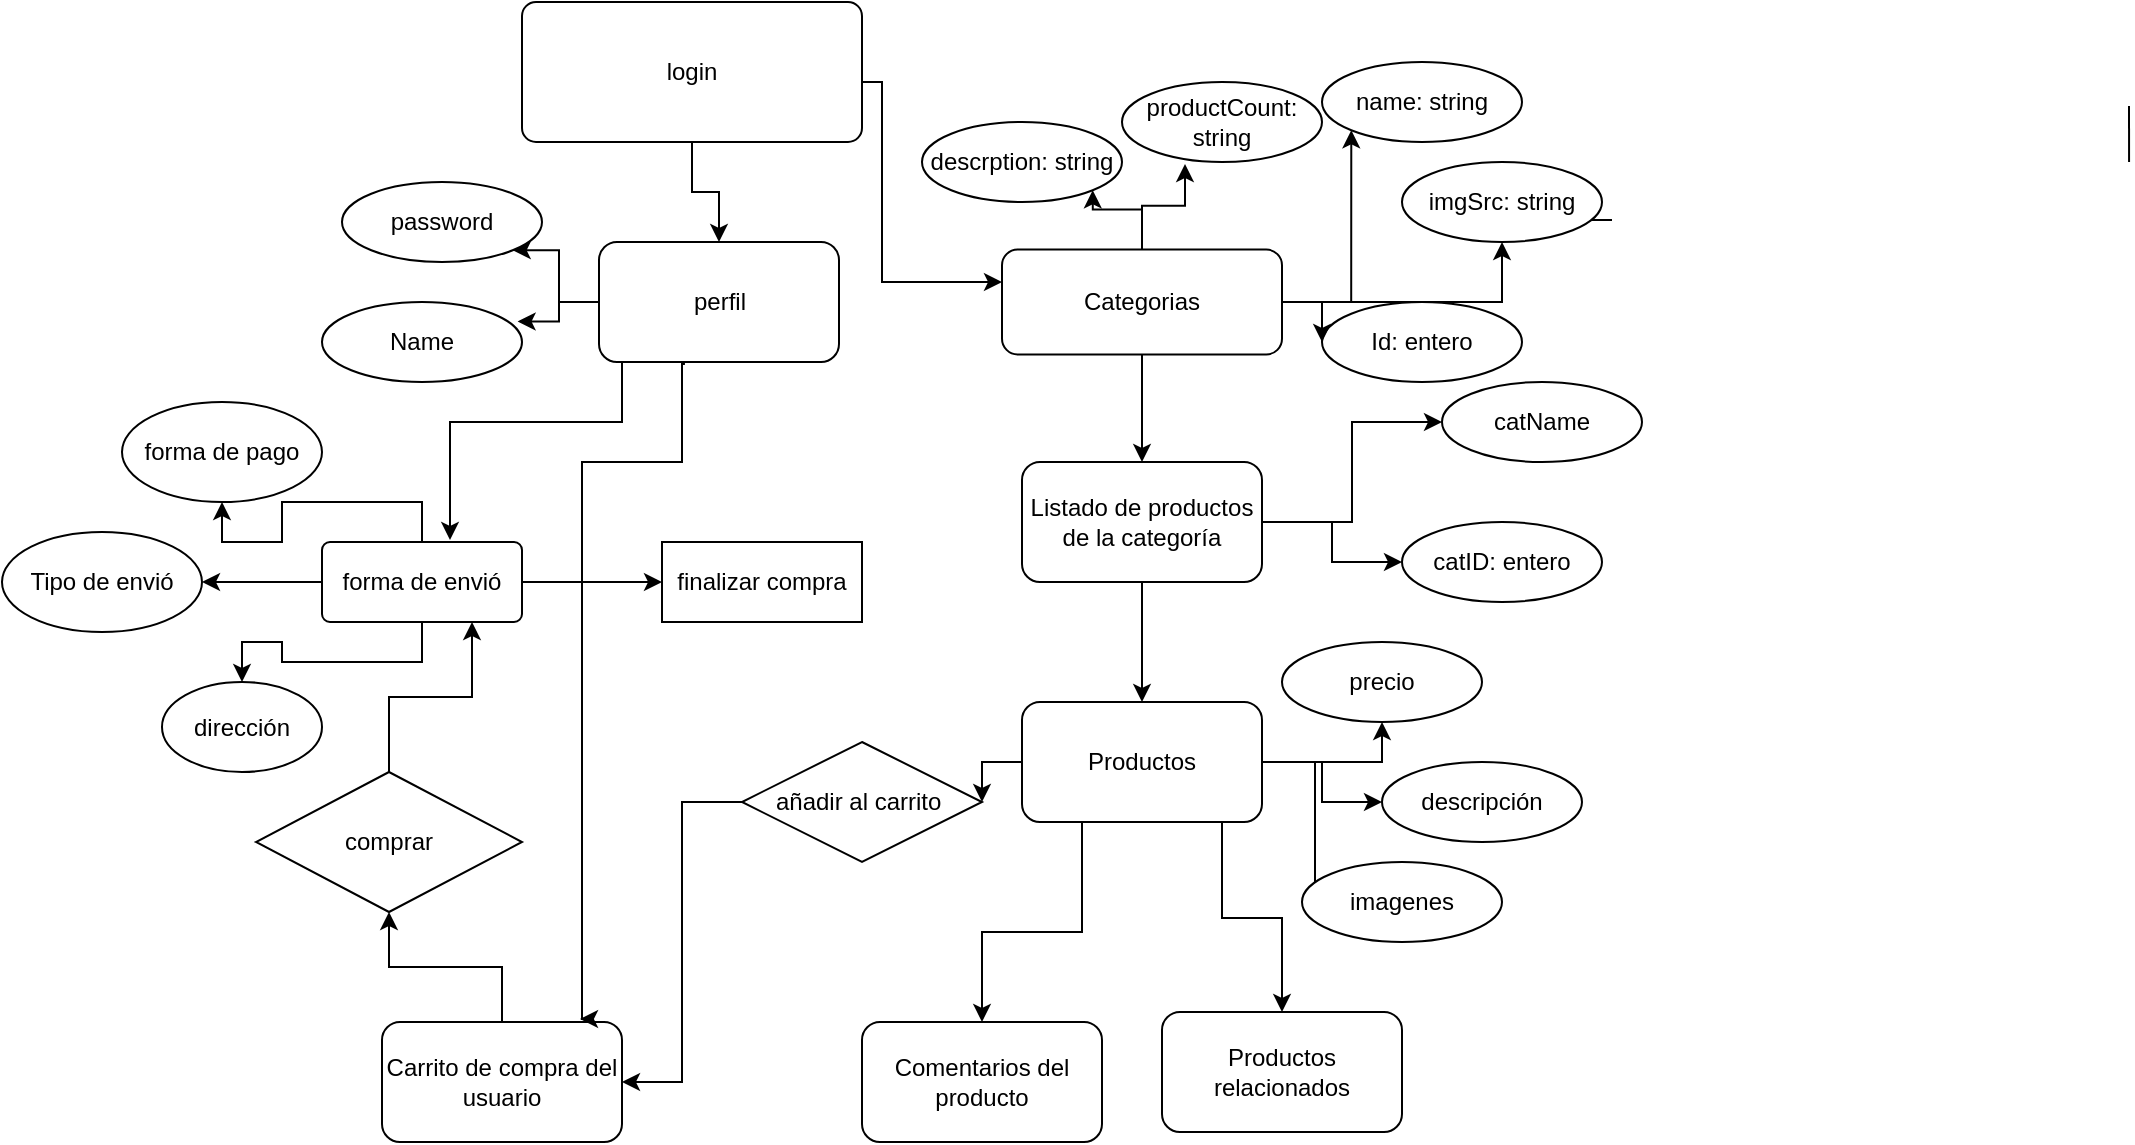 <mxfile version="20.2.3" type="github">
  <diagram id="UOKE7kFAYAQwSe17MQpH" name="Página-1">
    <mxGraphModel dx="2037" dy="646" grid="1" gridSize="10" guides="1" tooltips="1" connect="1" arrows="1" fold="1" page="1" pageScale="1" pageWidth="827" pageHeight="1169" math="0" shadow="0">
      <root>
        <mxCell id="0" />
        <mxCell id="1" parent="0" />
        <mxCell id="Vtf5XBeM0CI9h4jYCUQP-2" value="name: string" style="ellipse;whiteSpace=wrap;html=1;align=center;" parent="1" vertex="1">
          <mxGeometry x="-40" y="50" width="100" height="40" as="geometry" />
        </mxCell>
        <mxCell id="Vtf5XBeM0CI9h4jYCUQP-3" value="descrption: string" style="ellipse;whiteSpace=wrap;html=1;align=center;" parent="1" vertex="1">
          <mxGeometry x="-240" y="80" width="100" height="40" as="geometry" />
        </mxCell>
        <mxCell id="Vtf5XBeM0CI9h4jYCUQP-4" value="Id: entero" style="ellipse;whiteSpace=wrap;html=1;align=center;" parent="1" vertex="1">
          <mxGeometry x="-40" y="170" width="100" height="40" as="geometry" />
        </mxCell>
        <mxCell id="Vtf5XBeM0CI9h4jYCUQP-5" value="productCount: string" style="ellipse;whiteSpace=wrap;html=1;align=center;" parent="1" vertex="1">
          <mxGeometry x="-140" y="60" width="100" height="40" as="geometry" />
        </mxCell>
        <mxCell id="pHeeVx_LeZRrPT3VCPxw-49" value="" style="edgeStyle=orthogonalEdgeStyle;rounded=0;orthogonalLoop=1;jettySize=auto;html=1;" edge="1" parent="1" source="Vtf5XBeM0CI9h4jYCUQP-26" target="Vtf5XBeM0CI9h4jYCUQP-34">
          <mxGeometry relative="1" as="geometry" />
        </mxCell>
        <mxCell id="pHeeVx_LeZRrPT3VCPxw-51" style="edgeStyle=orthogonalEdgeStyle;rounded=0;orthogonalLoop=1;jettySize=auto;html=1;" edge="1" parent="1" source="Vtf5XBeM0CI9h4jYCUQP-26" target="Vtf5XBeM0CI9h4jYCUQP-33">
          <mxGeometry relative="1" as="geometry" />
        </mxCell>
        <mxCell id="pHeeVx_LeZRrPT3VCPxw-68" value="" style="edgeStyle=orthogonalEdgeStyle;rounded=0;orthogonalLoop=1;jettySize=auto;html=1;" edge="1" parent="1" source="Vtf5XBeM0CI9h4jYCUQP-26" target="Vtf5XBeM0CI9h4jYCUQP-28">
          <mxGeometry relative="1" as="geometry" />
        </mxCell>
        <mxCell id="Vtf5XBeM0CI9h4jYCUQP-26" value="Listado de productos de la categoría" style="rounded=1;whiteSpace=wrap;html=1;" parent="1" vertex="1">
          <mxGeometry x="-190" y="250" width="120" height="60" as="geometry" />
        </mxCell>
        <mxCell id="pHeeVx_LeZRrPT3VCPxw-29" value="" style="edgeStyle=orthogonalEdgeStyle;rounded=0;orthogonalLoop=1;jettySize=auto;html=1;" edge="1" parent="1" source="Vtf5XBeM0CI9h4jYCUQP-28" target="Vtf5XBeM0CI9h4jYCUQP-71">
          <mxGeometry relative="1" as="geometry" />
        </mxCell>
        <mxCell id="pHeeVx_LeZRrPT3VCPxw-39" value="" style="edgeStyle=orthogonalEdgeStyle;rounded=0;orthogonalLoop=1;jettySize=auto;html=1;" edge="1" parent="1" source="Vtf5XBeM0CI9h4jYCUQP-28" target="Vtf5XBeM0CI9h4jYCUQP-30">
          <mxGeometry relative="1" as="geometry">
            <Array as="points">
              <mxPoint x="-160" y="485" />
              <mxPoint x="-210" y="485" />
            </Array>
          </mxGeometry>
        </mxCell>
        <mxCell id="pHeeVx_LeZRrPT3VCPxw-52" value="" style="edgeStyle=orthogonalEdgeStyle;rounded=0;orthogonalLoop=1;jettySize=auto;html=1;" edge="1" parent="1" source="Vtf5XBeM0CI9h4jYCUQP-28" target="pHeeVx_LeZRrPT3VCPxw-48">
          <mxGeometry relative="1" as="geometry" />
        </mxCell>
        <mxCell id="pHeeVx_LeZRrPT3VCPxw-53" style="edgeStyle=orthogonalEdgeStyle;rounded=0;orthogonalLoop=1;jettySize=auto;html=1;entryX=0.5;entryY=1;entryDx=0;entryDy=0;" edge="1" parent="1" source="Vtf5XBeM0CI9h4jYCUQP-28" target="pHeeVx_LeZRrPT3VCPxw-47">
          <mxGeometry relative="1" as="geometry" />
        </mxCell>
        <mxCell id="pHeeVx_LeZRrPT3VCPxw-55" style="edgeStyle=orthogonalEdgeStyle;rounded=0;orthogonalLoop=1;jettySize=auto;html=1;entryX=0.065;entryY=0.713;entryDx=0;entryDy=0;entryPerimeter=0;" edge="1" parent="1" source="Vtf5XBeM0CI9h4jYCUQP-28" target="pHeeVx_LeZRrPT3VCPxw-54">
          <mxGeometry relative="1" as="geometry" />
        </mxCell>
        <mxCell id="pHeeVx_LeZRrPT3VCPxw-57" style="edgeStyle=orthogonalEdgeStyle;rounded=0;orthogonalLoop=1;jettySize=auto;html=1;" edge="1" parent="1" source="Vtf5XBeM0CI9h4jYCUQP-28" target="Vtf5XBeM0CI9h4jYCUQP-72">
          <mxGeometry relative="1" as="geometry">
            <mxPoint x="-180" y="550" as="targetPoint" />
            <Array as="points">
              <mxPoint x="-90" y="478" />
              <mxPoint x="-60" y="478" />
            </Array>
          </mxGeometry>
        </mxCell>
        <mxCell id="Vtf5XBeM0CI9h4jYCUQP-28" value="Productos" style="rounded=1;whiteSpace=wrap;html=1;" parent="1" vertex="1">
          <mxGeometry x="-190" y="370" width="120" height="60" as="geometry" />
        </mxCell>
        <mxCell id="Vtf5XBeM0CI9h4jYCUQP-30" value="Comentarios del producto" style="rounded=1;whiteSpace=wrap;html=1;" parent="1" vertex="1">
          <mxGeometry x="-270" y="530" width="120" height="60" as="geometry" />
        </mxCell>
        <mxCell id="pHeeVx_LeZRrPT3VCPxw-30" value="" style="edgeStyle=orthogonalEdgeStyle;rounded=0;orthogonalLoop=1;jettySize=auto;html=1;" edge="1" parent="1" source="Vtf5XBeM0CI9h4jYCUQP-31" target="pHeeVx_LeZRrPT3VCPxw-19">
          <mxGeometry relative="1" as="geometry" />
        </mxCell>
        <mxCell id="Vtf5XBeM0CI9h4jYCUQP-31" value="Carrito de compra del usuario" style="rounded=1;whiteSpace=wrap;html=1;" parent="1" vertex="1">
          <mxGeometry x="-510" y="530" width="120" height="60" as="geometry" />
        </mxCell>
        <mxCell id="Vtf5XBeM0CI9h4jYCUQP-33" value="catID: entero" style="ellipse;whiteSpace=wrap;html=1;align=center;" parent="1" vertex="1">
          <mxGeometry y="280" width="100" height="40" as="geometry" />
        </mxCell>
        <mxCell id="Vtf5XBeM0CI9h4jYCUQP-34" value="catName" style="ellipse;whiteSpace=wrap;html=1;align=center;" parent="1" vertex="1">
          <mxGeometry x="20" y="210" width="100" height="40" as="geometry" />
        </mxCell>
        <mxCell id="pHeeVx_LeZRrPT3VCPxw-44" value="" style="edgeStyle=orthogonalEdgeStyle;rounded=0;orthogonalLoop=1;jettySize=auto;html=1;" edge="1" parent="1" source="Vtf5XBeM0CI9h4jYCUQP-71" target="Vtf5XBeM0CI9h4jYCUQP-31">
          <mxGeometry relative="1" as="geometry">
            <Array as="points">
              <mxPoint x="-360" y="420" />
              <mxPoint x="-360" y="560" />
            </Array>
          </mxGeometry>
        </mxCell>
        <mxCell id="Vtf5XBeM0CI9h4jYCUQP-71" value="añadir al carrito&amp;nbsp;" style="shape=rhombus;perimeter=rhombusPerimeter;whiteSpace=wrap;html=1;align=center;" parent="1" vertex="1">
          <mxGeometry x="-330" y="390" width="120" height="60" as="geometry" />
        </mxCell>
        <mxCell id="Vtf5XBeM0CI9h4jYCUQP-77" value="" style="endArrow=none;html=1;rounded=0;entryX=0.408;entryY=1.033;entryDx=0;entryDy=0;entryPerimeter=0;" parent="1" edge="1">
          <mxGeometry width="50" height="50" relative="1" as="geometry">
            <mxPoint x="363.54" y="100" as="sourcePoint" />
            <mxPoint x="363.5" y="71.98" as="targetPoint" />
          </mxGeometry>
        </mxCell>
        <mxCell id="Vtf5XBeM0CI9h4jYCUQP-81" value="" style="endArrow=none;html=1;rounded=0;" parent="1" edge="1">
          <mxGeometry width="50" height="50" relative="1" as="geometry">
            <mxPoint x="90" y="129" as="sourcePoint" />
            <mxPoint x="105" y="129" as="targetPoint" />
          </mxGeometry>
        </mxCell>
        <mxCell id="pHeeVx_LeZRrPT3VCPxw-42" value="" style="edgeStyle=orthogonalEdgeStyle;rounded=0;orthogonalLoop=1;jettySize=auto;html=1;" edge="1" parent="1" source="pHeeVx_LeZRrPT3VCPxw-1" target="Vtf5XBeM0CI9h4jYCUQP-26">
          <mxGeometry relative="1" as="geometry" />
        </mxCell>
        <mxCell id="pHeeVx_LeZRrPT3VCPxw-58" value="" style="edgeStyle=orthogonalEdgeStyle;rounded=0;orthogonalLoop=1;jettySize=auto;html=1;" edge="1" parent="1" source="pHeeVx_LeZRrPT3VCPxw-1" target="Vtf5XBeM0CI9h4jYCUQP-6">
          <mxGeometry relative="1" as="geometry" />
        </mxCell>
        <mxCell id="pHeeVx_LeZRrPT3VCPxw-59" style="edgeStyle=orthogonalEdgeStyle;rounded=0;orthogonalLoop=1;jettySize=auto;html=1;entryX=0;entryY=0.5;entryDx=0;entryDy=0;" edge="1" parent="1" source="pHeeVx_LeZRrPT3VCPxw-1" target="Vtf5XBeM0CI9h4jYCUQP-4">
          <mxGeometry relative="1" as="geometry" />
        </mxCell>
        <mxCell id="pHeeVx_LeZRrPT3VCPxw-60" style="edgeStyle=orthogonalEdgeStyle;rounded=0;orthogonalLoop=1;jettySize=auto;html=1;entryX=0;entryY=1;entryDx=0;entryDy=0;" edge="1" parent="1" source="pHeeVx_LeZRrPT3VCPxw-1" target="Vtf5XBeM0CI9h4jYCUQP-2">
          <mxGeometry relative="1" as="geometry" />
        </mxCell>
        <mxCell id="pHeeVx_LeZRrPT3VCPxw-61" style="edgeStyle=orthogonalEdgeStyle;rounded=0;orthogonalLoop=1;jettySize=auto;html=1;entryX=0.315;entryY=1.025;entryDx=0;entryDy=0;entryPerimeter=0;" edge="1" parent="1" source="pHeeVx_LeZRrPT3VCPxw-1" target="Vtf5XBeM0CI9h4jYCUQP-5">
          <mxGeometry relative="1" as="geometry" />
        </mxCell>
        <mxCell id="pHeeVx_LeZRrPT3VCPxw-62" style="edgeStyle=orthogonalEdgeStyle;rounded=0;orthogonalLoop=1;jettySize=auto;html=1;entryX=1;entryY=1;entryDx=0;entryDy=0;" edge="1" parent="1" source="pHeeVx_LeZRrPT3VCPxw-1" target="Vtf5XBeM0CI9h4jYCUQP-3">
          <mxGeometry relative="1" as="geometry" />
        </mxCell>
        <mxCell id="pHeeVx_LeZRrPT3VCPxw-1" value="Categorias" style="rounded=1;whiteSpace=wrap;html=1;" vertex="1" parent="1">
          <mxGeometry x="-200" y="143.75" width="140" height="52.5" as="geometry" />
        </mxCell>
        <mxCell id="pHeeVx_LeZRrPT3VCPxw-35" style="edgeStyle=orthogonalEdgeStyle;rounded=0;orthogonalLoop=1;jettySize=auto;html=1;exitX=0.25;exitY=1;exitDx=0;exitDy=0;entryX=0.64;entryY=-0.025;entryDx=0;entryDy=0;entryPerimeter=0;" edge="1" parent="1" source="pHeeVx_LeZRrPT3VCPxw-6" target="pHeeVx_LeZRrPT3VCPxw-22">
          <mxGeometry relative="1" as="geometry">
            <Array as="points">
              <mxPoint x="-390" y="200" />
              <mxPoint x="-390" y="230" />
              <mxPoint x="-476" y="230" />
            </Array>
          </mxGeometry>
        </mxCell>
        <mxCell id="pHeeVx_LeZRrPT3VCPxw-64" value="" style="edgeStyle=orthogonalEdgeStyle;rounded=0;orthogonalLoop=1;jettySize=auto;html=1;entryX=1;entryY=1;entryDx=0;entryDy=0;" edge="1" parent="1" source="pHeeVx_LeZRrPT3VCPxw-6" target="pHeeVx_LeZRrPT3VCPxw-9">
          <mxGeometry relative="1" as="geometry" />
        </mxCell>
        <mxCell id="pHeeVx_LeZRrPT3VCPxw-65" style="edgeStyle=orthogonalEdgeStyle;rounded=0;orthogonalLoop=1;jettySize=auto;html=1;entryX=0.978;entryY=0.244;entryDx=0;entryDy=0;entryPerimeter=0;" edge="1" parent="1" source="pHeeVx_LeZRrPT3VCPxw-6" target="pHeeVx_LeZRrPT3VCPxw-10">
          <mxGeometry relative="1" as="geometry" />
        </mxCell>
        <mxCell id="pHeeVx_LeZRrPT3VCPxw-69" style="edgeStyle=orthogonalEdgeStyle;rounded=0;orthogonalLoop=1;jettySize=auto;html=1;exitX=0.358;exitY=1.017;exitDx=0;exitDy=0;exitPerimeter=0;entryX=0.825;entryY=-0.025;entryDx=0;entryDy=0;entryPerimeter=0;" edge="1" parent="1" source="pHeeVx_LeZRrPT3VCPxw-6" target="Vtf5XBeM0CI9h4jYCUQP-31">
          <mxGeometry relative="1" as="geometry">
            <mxPoint x="-410" y="520" as="targetPoint" />
            <Array as="points">
              <mxPoint x="-360" y="201" />
              <mxPoint x="-360" y="250" />
              <mxPoint x="-410" y="250" />
            </Array>
          </mxGeometry>
        </mxCell>
        <mxCell id="pHeeVx_LeZRrPT3VCPxw-6" value="perfil" style="rounded=1;whiteSpace=wrap;html=1;" vertex="1" parent="1">
          <mxGeometry x="-401.5" y="140" width="120" height="60" as="geometry" />
        </mxCell>
        <mxCell id="pHeeVx_LeZRrPT3VCPxw-9" value="password" style="ellipse;whiteSpace=wrap;html=1;align=center;" vertex="1" parent="1">
          <mxGeometry x="-530" y="110" width="100" height="40" as="geometry" />
        </mxCell>
        <mxCell id="pHeeVx_LeZRrPT3VCPxw-10" value="Name" style="ellipse;whiteSpace=wrap;html=1;align=center;" vertex="1" parent="1">
          <mxGeometry x="-540" y="170" width="100" height="40" as="geometry" />
        </mxCell>
        <mxCell id="pHeeVx_LeZRrPT3VCPxw-21" value="" style="edgeStyle=orthogonalEdgeStyle;rounded=0;orthogonalLoop=1;jettySize=auto;html=1;entryX=0.75;entryY=1;entryDx=0;entryDy=0;" edge="1" parent="1" source="pHeeVx_LeZRrPT3VCPxw-19" target="pHeeVx_LeZRrPT3VCPxw-22">
          <mxGeometry relative="1" as="geometry">
            <mxPoint x="-460" y="360" as="targetPoint" />
          </mxGeometry>
        </mxCell>
        <mxCell id="pHeeVx_LeZRrPT3VCPxw-19" value="comprar" style="shape=rhombus;perimeter=rhombusPerimeter;whiteSpace=wrap;html=1;align=center;" vertex="1" parent="1">
          <mxGeometry x="-573" y="405" width="133" height="70" as="geometry" />
        </mxCell>
        <mxCell id="pHeeVx_LeZRrPT3VCPxw-24" value="" style="edgeStyle=orthogonalEdgeStyle;rounded=0;orthogonalLoop=1;jettySize=auto;html=1;" edge="1" parent="1" source="pHeeVx_LeZRrPT3VCPxw-22" target="pHeeVx_LeZRrPT3VCPxw-23">
          <mxGeometry relative="1" as="geometry" />
        </mxCell>
        <mxCell id="pHeeVx_LeZRrPT3VCPxw-27" value="" style="edgeStyle=orthogonalEdgeStyle;rounded=0;orthogonalLoop=1;jettySize=auto;html=1;" edge="1" parent="1" source="pHeeVx_LeZRrPT3VCPxw-22" target="pHeeVx_LeZRrPT3VCPxw-25">
          <mxGeometry relative="1" as="geometry" />
        </mxCell>
        <mxCell id="pHeeVx_LeZRrPT3VCPxw-37" value="" style="edgeStyle=orthogonalEdgeStyle;rounded=0;orthogonalLoop=1;jettySize=auto;html=1;" edge="1" parent="1" source="pHeeVx_LeZRrPT3VCPxw-22" target="pHeeVx_LeZRrPT3VCPxw-36">
          <mxGeometry relative="1" as="geometry" />
        </mxCell>
        <mxCell id="pHeeVx_LeZRrPT3VCPxw-71" value="" style="edgeStyle=orthogonalEdgeStyle;rounded=0;orthogonalLoop=1;jettySize=auto;html=1;" edge="1" parent="1" source="pHeeVx_LeZRrPT3VCPxw-22" target="pHeeVx_LeZRrPT3VCPxw-70">
          <mxGeometry relative="1" as="geometry" />
        </mxCell>
        <mxCell id="pHeeVx_LeZRrPT3VCPxw-22" value="forma de envió" style="rounded=1;arcSize=10;whiteSpace=wrap;html=1;align=center;" vertex="1" parent="1">
          <mxGeometry x="-540" y="290" width="100" height="40" as="geometry" />
        </mxCell>
        <mxCell id="pHeeVx_LeZRrPT3VCPxw-23" value="forma de pago" style="ellipse;whiteSpace=wrap;html=1;rounded=1;arcSize=10;" vertex="1" parent="1">
          <mxGeometry x="-640" y="220" width="100" height="50" as="geometry" />
        </mxCell>
        <mxCell id="pHeeVx_LeZRrPT3VCPxw-25" value="dirección" style="ellipse;whiteSpace=wrap;html=1;rounded=1;arcSize=10;" vertex="1" parent="1">
          <mxGeometry x="-620" y="360" width="80" height="45" as="geometry" />
        </mxCell>
        <mxCell id="pHeeVx_LeZRrPT3VCPxw-36" value="Tipo de envió" style="ellipse;whiteSpace=wrap;html=1;rounded=1;arcSize=10;" vertex="1" parent="1">
          <mxGeometry x="-700" y="285" width="100" height="50" as="geometry" />
        </mxCell>
        <mxCell id="pHeeVx_LeZRrPT3VCPxw-46" value="" style="edgeStyle=orthogonalEdgeStyle;rounded=0;orthogonalLoop=1;jettySize=auto;html=1;" edge="1" parent="1" source="pHeeVx_LeZRrPT3VCPxw-40" target="pHeeVx_LeZRrPT3VCPxw-6">
          <mxGeometry relative="1" as="geometry" />
        </mxCell>
        <mxCell id="pHeeVx_LeZRrPT3VCPxw-56" style="edgeStyle=orthogonalEdgeStyle;rounded=0;orthogonalLoop=1;jettySize=auto;html=1;" edge="1" parent="1" source="pHeeVx_LeZRrPT3VCPxw-40" target="pHeeVx_LeZRrPT3VCPxw-1">
          <mxGeometry relative="1" as="geometry">
            <Array as="points">
              <mxPoint x="-260" y="60" />
              <mxPoint x="-260" y="160" />
            </Array>
          </mxGeometry>
        </mxCell>
        <mxCell id="pHeeVx_LeZRrPT3VCPxw-40" value="login" style="rounded=1;arcSize=10;whiteSpace=wrap;html=1;align=center;" vertex="1" parent="1">
          <mxGeometry x="-440" y="20" width="170" height="70" as="geometry" />
        </mxCell>
        <mxCell id="Vtf5XBeM0CI9h4jYCUQP-6" value="imgSrc: string" style="ellipse;whiteSpace=wrap;html=1;align=center;" parent="1" vertex="1">
          <mxGeometry y="100" width="100" height="40" as="geometry" />
        </mxCell>
        <mxCell id="Vtf5XBeM0CI9h4jYCUQP-72" value="Productos relacionados" style="rounded=1;whiteSpace=wrap;html=1;" parent="1" vertex="1">
          <mxGeometry x="-120" y="525" width="120" height="60" as="geometry" />
        </mxCell>
        <mxCell id="pHeeVx_LeZRrPT3VCPxw-47" value="precio" style="ellipse;whiteSpace=wrap;html=1;align=center;" vertex="1" parent="1">
          <mxGeometry x="-60" y="340" width="100" height="40" as="geometry" />
        </mxCell>
        <mxCell id="pHeeVx_LeZRrPT3VCPxw-48" value="descripción" style="ellipse;whiteSpace=wrap;html=1;align=center;" vertex="1" parent="1">
          <mxGeometry x="-10" y="400" width="100" height="40" as="geometry" />
        </mxCell>
        <mxCell id="pHeeVx_LeZRrPT3VCPxw-54" value="imagenes" style="ellipse;whiteSpace=wrap;html=1;align=center;" vertex="1" parent="1">
          <mxGeometry x="-50" y="450" width="100" height="40" as="geometry" />
        </mxCell>
        <mxCell id="pHeeVx_LeZRrPT3VCPxw-70" value="finalizar compra" style="whiteSpace=wrap;html=1;align=center;" vertex="1" parent="1">
          <mxGeometry x="-370" y="290" width="100" height="40" as="geometry" />
        </mxCell>
      </root>
    </mxGraphModel>
  </diagram>
</mxfile>
